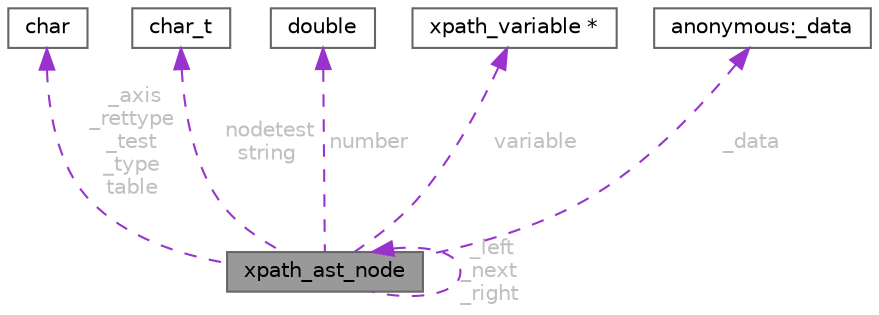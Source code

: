 digraph "xpath_ast_node"
{
 // INTERACTIVE_SVG=YES
 // LATEX_PDF_SIZE
  bgcolor="transparent";
  edge [fontname=Helvetica,fontsize=10,labelfontname=Helvetica,labelfontsize=10];
  node [fontname=Helvetica,fontsize=10,shape=box,height=0.2,width=0.4];
  Node1 [id="Node000001",label="xpath_ast_node",height=0.2,width=0.4,color="gray40", fillcolor="grey60", style="filled", fontcolor="black",tooltip=" "];
  Node2 -> Node1 [id="edge1_Node000001_Node000002",dir="back",color="darkorchid3",style="dashed",tooltip=" ",label=" _axis\n_rettype\n_test\n_type\ntable",fontcolor="grey" ];
  Node2 [id="Node000002",label="char",height=0.2,width=0.4,color="gray40", fillcolor="white", style="filled",tooltip=" "];
  Node1 -> Node1 [id="edge2_Node000001_Node000001",dir="back",color="darkorchid3",style="dashed",tooltip=" ",label=" _left\n_next\n_right",fontcolor="grey" ];
  Node3 -> Node1 [id="edge3_Node000001_Node000003",dir="back",color="darkorchid3",style="dashed",tooltip=" ",label=" nodetest\nstring",fontcolor="grey" ];
  Node3 [id="Node000003",label="char_t",height=0.2,width=0.4,color="gray40", fillcolor="white", style="filled",tooltip=" "];
  Node4 -> Node1 [id="edge4_Node000001_Node000004",dir="back",color="darkorchid3",style="dashed",tooltip=" ",label=" number",fontcolor="grey" ];
  Node4 [id="Node000004",label="double",height=0.2,width=0.4,color="gray40", fillcolor="white", style="filled",tooltip=" "];
  Node5 -> Node1 [id="edge5_Node000001_Node000005",dir="back",color="darkorchid3",style="dashed",tooltip=" ",label=" variable",fontcolor="grey" ];
  Node5 [id="Node000005",label="xpath_variable *",height=0.2,width=0.4,color="gray40", fillcolor="white", style="filled",tooltip=" "];
  Node6 -> Node1 [id="edge6_Node000001_Node000006",dir="back",color="darkorchid3",style="dashed",tooltip=" ",label=" _data",fontcolor="grey" ];
  Node6 [id="Node000006",label="anonymous:_data",height=0.2,width=0.4,color="gray40", fillcolor="white", style="filled",tooltip=" "];
}
